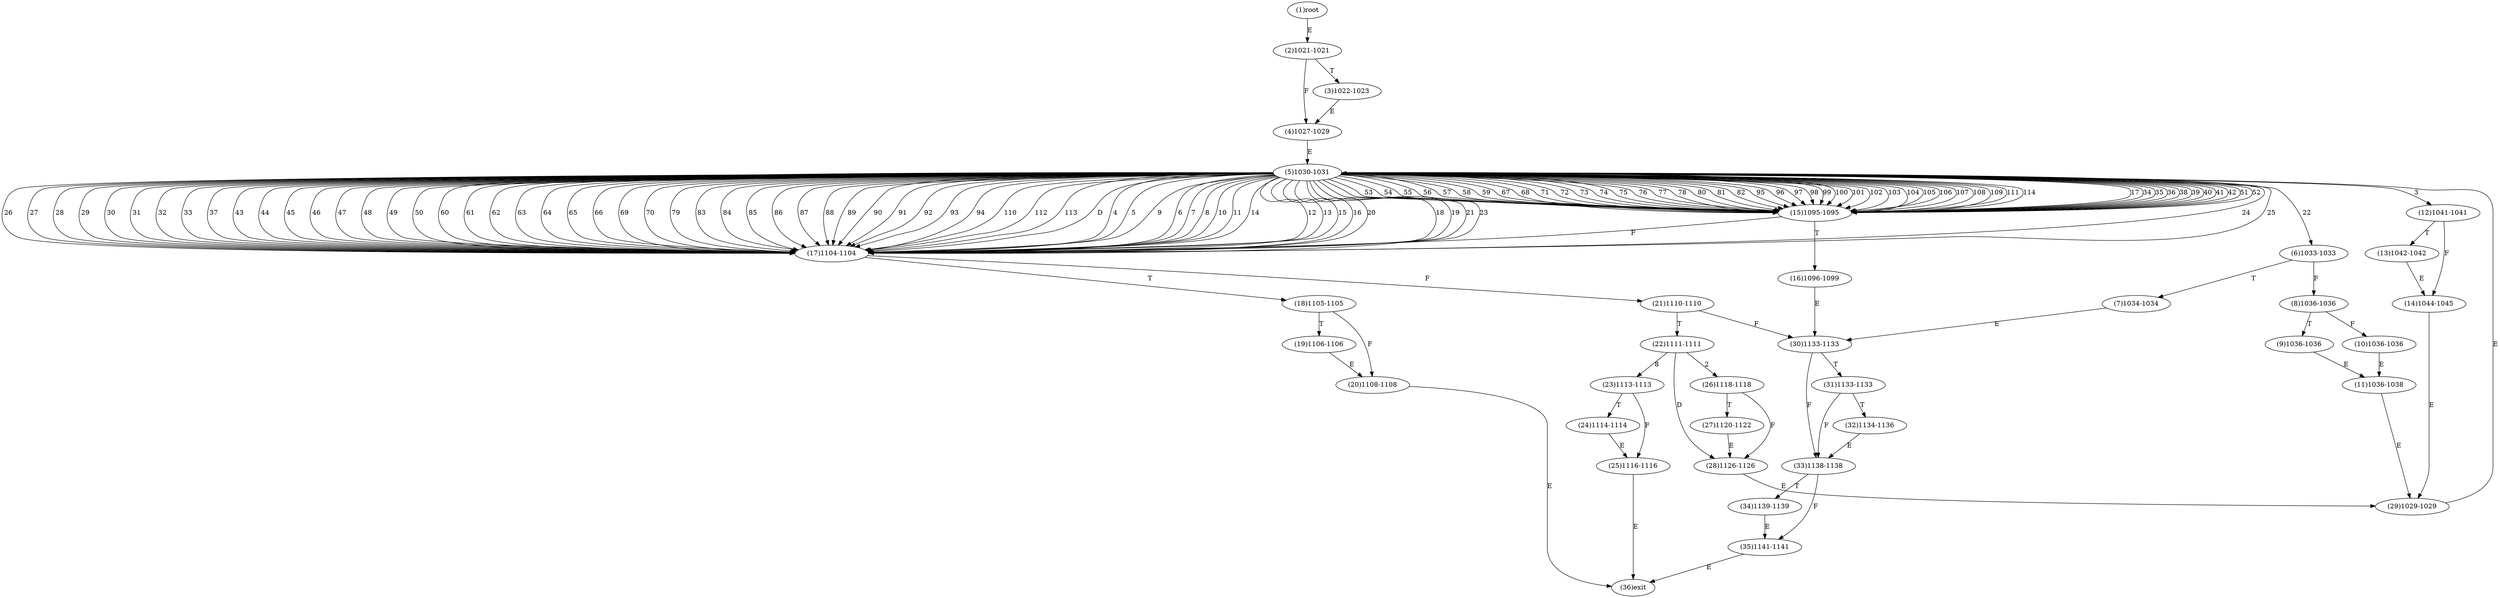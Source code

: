 digraph "" { 
1[ label="(1)root"];
2[ label="(2)1021-1021"];
3[ label="(3)1022-1023"];
4[ label="(4)1027-1029"];
5[ label="(5)1030-1031"];
6[ label="(6)1033-1033"];
7[ label="(7)1034-1034"];
8[ label="(8)1036-1036"];
9[ label="(9)1036-1036"];
10[ label="(10)1036-1036"];
11[ label="(11)1036-1038"];
12[ label="(12)1041-1041"];
13[ label="(13)1042-1042"];
14[ label="(14)1044-1045"];
15[ label="(15)1095-1095"];
17[ label="(17)1104-1104"];
16[ label="(16)1096-1099"];
19[ label="(19)1106-1106"];
18[ label="(18)1105-1105"];
21[ label="(21)1110-1110"];
20[ label="(20)1108-1108"];
23[ label="(23)1113-1113"];
22[ label="(22)1111-1111"];
25[ label="(25)1116-1116"];
24[ label="(24)1114-1114"];
27[ label="(27)1120-1122"];
26[ label="(26)1118-1118"];
29[ label="(29)1029-1029"];
28[ label="(28)1126-1126"];
31[ label="(31)1133-1133"];
30[ label="(30)1133-1133"];
34[ label="(34)1139-1139"];
35[ label="(35)1141-1141"];
32[ label="(32)1134-1136"];
33[ label="(33)1138-1138"];
36[ label="(36)exit"];
1->2[ label="E"];
2->4[ label="F"];
2->3[ label="T"];
3->4[ label="E"];
4->5[ label="E"];
5->12[ label="3"];
5->17[ label="4"];
5->17[ label="5"];
5->17[ label="6"];
5->17[ label="7"];
5->17[ label="8"];
5->17[ label="9"];
5->17[ label="10"];
5->17[ label="11"];
5->17[ label="12"];
5->17[ label="13"];
5->17[ label="14"];
5->17[ label="15"];
5->17[ label="16"];
5->15[ label="17"];
5->17[ label="18"];
5->17[ label="19"];
5->17[ label="20"];
5->17[ label="21"];
5->6[ label="22"];
5->17[ label="23"];
5->17[ label="24"];
5->17[ label="25"];
5->17[ label="26"];
5->17[ label="27"];
5->17[ label="28"];
5->17[ label="29"];
5->17[ label="30"];
5->17[ label="31"];
5->17[ label="32"];
5->17[ label="33"];
5->15[ label="34"];
5->15[ label="35"];
5->15[ label="36"];
5->17[ label="37"];
5->15[ label="38"];
5->15[ label="39"];
5->15[ label="40"];
5->15[ label="41"];
5->15[ label="42"];
5->17[ label="43"];
5->17[ label="44"];
5->17[ label="45"];
5->17[ label="46"];
5->17[ label="47"];
5->17[ label="48"];
5->17[ label="49"];
5->17[ label="50"];
5->15[ label="51"];
5->15[ label="52"];
5->15[ label="53"];
5->15[ label="54"];
5->15[ label="55"];
5->15[ label="56"];
5->15[ label="57"];
5->15[ label="58"];
5->15[ label="59"];
5->17[ label="60"];
5->17[ label="61"];
5->17[ label="62"];
5->17[ label="63"];
5->17[ label="64"];
5->17[ label="65"];
5->17[ label="66"];
5->15[ label="67"];
5->15[ label="68"];
5->17[ label="69"];
5->17[ label="70"];
5->15[ label="71"];
5->15[ label="72"];
5->15[ label="73"];
5->15[ label="74"];
5->15[ label="75"];
5->15[ label="76"];
5->15[ label="77"];
5->15[ label="78"];
5->17[ label="79"];
5->15[ label="80"];
5->15[ label="81"];
5->15[ label="82"];
5->17[ label="83"];
5->17[ label="84"];
5->17[ label="85"];
5->17[ label="86"];
5->17[ label="87"];
5->17[ label="88"];
5->17[ label="89"];
5->17[ label="90"];
5->17[ label="91"];
5->17[ label="92"];
5->17[ label="93"];
5->17[ label="94"];
5->15[ label="95"];
5->15[ label="96"];
5->15[ label="97"];
5->15[ label="98"];
5->15[ label="99"];
5->15[ label="100"];
5->15[ label="101"];
5->15[ label="102"];
5->15[ label="103"];
5->15[ label="104"];
5->15[ label="105"];
5->15[ label="106"];
5->15[ label="107"];
5->15[ label="108"];
5->15[ label="109"];
5->17[ label="110"];
5->15[ label="111"];
5->17[ label="112"];
5->17[ label="113"];
5->15[ label="114"];
5->17[ label="D"];
6->8[ label="F"];
6->7[ label="T"];
7->30[ label="E"];
8->10[ label="F"];
8->9[ label="T"];
9->11[ label="E"];
10->11[ label="E"];
11->29[ label="E"];
12->14[ label="F"];
12->13[ label="T"];
13->14[ label="E"];
14->29[ label="E"];
15->17[ label="F"];
15->16[ label="T"];
16->30[ label="E"];
17->21[ label="F"];
17->18[ label="T"];
18->20[ label="F"];
18->19[ label="T"];
19->20[ label="E"];
20->36[ label="E"];
21->30[ label="F"];
21->22[ label="T"];
22->26[ label="2"];
22->23[ label="8"];
22->28[ label="D"];
23->25[ label="F"];
23->24[ label="T"];
24->25[ label="E"];
25->36[ label="E"];
26->28[ label="F"];
26->27[ label="T"];
27->28[ label="E"];
28->29[ label="E"];
29->5[ label="E"];
30->33[ label="F"];
30->31[ label="T"];
31->33[ label="F"];
31->32[ label="T"];
32->33[ label="E"];
33->35[ label="F"];
33->34[ label="T"];
34->35[ label="E"];
35->36[ label="E"];
}